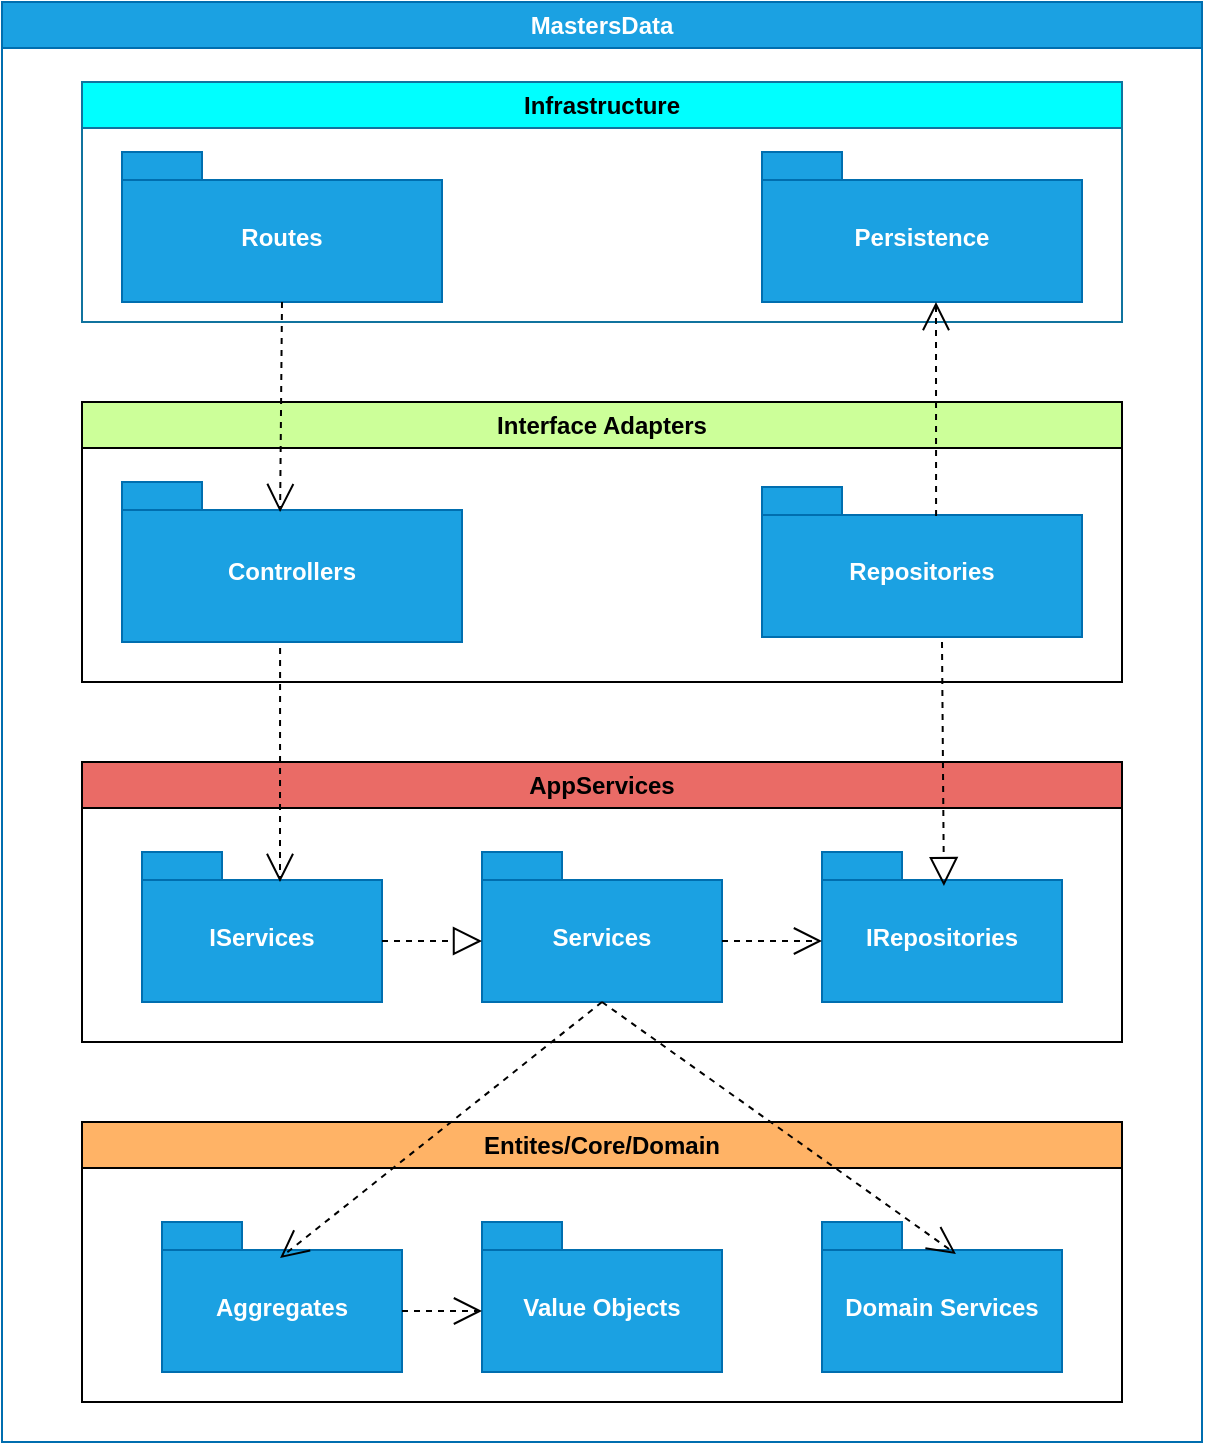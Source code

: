 <mxfile version="24.7.17">
  <diagram name="Página-1" id="zVN3cvOQS04HJxLIaK52">
    <mxGraphModel dx="1434" dy="836" grid="1" gridSize="10" guides="1" tooltips="1" connect="1" arrows="1" fold="1" page="1" pageScale="1" pageWidth="827" pageHeight="1169" math="0" shadow="0">
      <root>
        <mxCell id="0" />
        <mxCell id="1" parent="0" />
        <mxCell id="q1jWo2nVftPTS5bo5JQQ-11" value="MastersData" style="swimlane;whiteSpace=wrap;html=1;fillColor=#1ba1e2;fontColor=#ffffff;strokeColor=#006EAF;" vertex="1" parent="1">
          <mxGeometry x="160" y="40" width="600" height="720" as="geometry" />
        </mxCell>
        <mxCell id="q1jWo2nVftPTS5bo5JQQ-3" value="Infra&lt;span style=&quot;background-color: initial;&quot;&gt;structure&lt;/span&gt;" style="swimlane;whiteSpace=wrap;html=1;startSize=23;fillColor=#00FFFF;strokeColor=#10739e;" vertex="1" parent="q1jWo2nVftPTS5bo5JQQ-11">
          <mxGeometry x="40" y="40" width="520" height="120" as="geometry" />
        </mxCell>
        <mxCell id="q1jWo2nVftPTS5bo5JQQ-12" value="Routes" style="shape=folder;fontStyle=1;spacingTop=10;tabWidth=40;tabHeight=14;tabPosition=left;html=1;whiteSpace=wrap;fillColor=#1ba1e2;strokeColor=#006EAF;fontColor=#ffffff;" vertex="1" parent="q1jWo2nVftPTS5bo5JQQ-3">
          <mxGeometry x="20" y="35" width="160" height="75" as="geometry" />
        </mxCell>
        <mxCell id="q1jWo2nVftPTS5bo5JQQ-13" value="Persistence" style="shape=folder;fontStyle=1;spacingTop=10;tabWidth=40;tabHeight=14;tabPosition=left;html=1;whiteSpace=wrap;fillColor=#1ba1e2;fontColor=#ffffff;strokeColor=#006EAF;" vertex="1" parent="q1jWo2nVftPTS5bo5JQQ-3">
          <mxGeometry x="340" y="35" width="160" height="75" as="geometry" />
        </mxCell>
        <mxCell id="q1jWo2nVftPTS5bo5JQQ-9" value="Interface Adapters" style="swimlane;whiteSpace=wrap;html=1;fillColor=#CCFF99;" vertex="1" parent="q1jWo2nVftPTS5bo5JQQ-11">
          <mxGeometry x="40" y="200" width="520" height="140" as="geometry" />
        </mxCell>
        <mxCell id="q1jWo2nVftPTS5bo5JQQ-14" value="&lt;div&gt;Controllers&lt;/div&gt;" style="shape=folder;fontStyle=1;spacingTop=10;tabWidth=40;tabHeight=14;tabPosition=left;html=1;whiteSpace=wrap;fillColor=#1ba1e2;fontColor=#ffffff;strokeColor=#006EAF;" vertex="1" parent="q1jWo2nVftPTS5bo5JQQ-9">
          <mxGeometry x="20" y="40" width="170" height="80" as="geometry" />
        </mxCell>
        <mxCell id="q1jWo2nVftPTS5bo5JQQ-22" value="Repositories" style="shape=folder;fontStyle=1;spacingTop=10;tabWidth=40;tabHeight=14;tabPosition=left;html=1;whiteSpace=wrap;fillColor=#1ba1e2;fontColor=#ffffff;strokeColor=#006EAF;" vertex="1" parent="q1jWo2nVftPTS5bo5JQQ-9">
          <mxGeometry x="340" y="42.5" width="160" height="75" as="geometry" />
        </mxCell>
        <mxCell id="q1jWo2nVftPTS5bo5JQQ-10" value="AppServices" style="swimlane;whiteSpace=wrap;html=1;fillColor=#EA6B66;" vertex="1" parent="q1jWo2nVftPTS5bo5JQQ-11">
          <mxGeometry x="40" y="380" width="520" height="140" as="geometry" />
        </mxCell>
        <mxCell id="q1jWo2nVftPTS5bo5JQQ-19" value="Services" style="shape=folder;fontStyle=1;spacingTop=10;tabWidth=40;tabHeight=14;tabPosition=left;html=1;whiteSpace=wrap;fillColor=#1ba1e2;fontColor=#ffffff;strokeColor=#006EAF;" vertex="1" parent="q1jWo2nVftPTS5bo5JQQ-10">
          <mxGeometry x="200" y="45" width="120" height="75" as="geometry" />
        </mxCell>
        <mxCell id="q1jWo2nVftPTS5bo5JQQ-20" value="IServices" style="shape=folder;fontStyle=1;spacingTop=10;tabWidth=40;tabHeight=14;tabPosition=left;html=1;whiteSpace=wrap;fillColor=#1ba1e2;fontColor=#ffffff;strokeColor=#006EAF;" vertex="1" parent="q1jWo2nVftPTS5bo5JQQ-10">
          <mxGeometry x="30" y="45" width="120" height="75" as="geometry" />
        </mxCell>
        <mxCell id="q1jWo2nVftPTS5bo5JQQ-21" value="IRepositories" style="shape=folder;fontStyle=1;spacingTop=10;tabWidth=40;tabHeight=14;tabPosition=left;html=1;whiteSpace=wrap;fillColor=#1ba1e2;fontColor=#ffffff;strokeColor=#006EAF;" vertex="1" parent="q1jWo2nVftPTS5bo5JQQ-10">
          <mxGeometry x="370" y="45" width="120" height="75" as="geometry" />
        </mxCell>
        <mxCell id="q1jWo2nVftPTS5bo5JQQ-27" value="" style="endArrow=block;dashed=1;endFill=0;endSize=12;html=1;rounded=0;exitX=0;exitY=0;exitDx=120;exitDy=44.5;exitPerimeter=0;entryX=0;entryY=0;entryDx=0;entryDy=44.5;entryPerimeter=0;" edge="1" parent="q1jWo2nVftPTS5bo5JQQ-10" source="q1jWo2nVftPTS5bo5JQQ-20" target="q1jWo2nVftPTS5bo5JQQ-19">
          <mxGeometry width="160" relative="1" as="geometry">
            <mxPoint x="130" y="-20" as="sourcePoint" />
            <mxPoint x="290" y="-20" as="targetPoint" />
          </mxGeometry>
        </mxCell>
        <mxCell id="q1jWo2nVftPTS5bo5JQQ-28" value="" style="endArrow=open;endSize=12;dashed=1;html=1;rounded=0;entryX=0;entryY=0;entryDx=0;entryDy=44.5;entryPerimeter=0;strokeColor=default;exitX=0;exitY=0;exitDx=120;exitDy=44.5;exitPerimeter=0;" edge="1" parent="q1jWo2nVftPTS5bo5JQQ-10" source="q1jWo2nVftPTS5bo5JQQ-19" target="q1jWo2nVftPTS5bo5JQQ-21">
          <mxGeometry width="160" relative="1" as="geometry">
            <mxPoint x="332" y="100" as="sourcePoint" />
            <mxPoint x="330" y="220" as="targetPoint" />
            <Array as="points" />
          </mxGeometry>
        </mxCell>
        <mxCell id="q1jWo2nVftPTS5bo5JQQ-8" value="Entites/Core/Domain" style="swimlane;whiteSpace=wrap;html=1;fillColor=#FFB366;" vertex="1" parent="q1jWo2nVftPTS5bo5JQQ-11">
          <mxGeometry x="40" y="560" width="520" height="140" as="geometry" />
        </mxCell>
        <mxCell id="q1jWo2nVftPTS5bo5JQQ-23" value="Aggregates" style="shape=folder;fontStyle=1;spacingTop=10;tabWidth=40;tabHeight=14;tabPosition=left;html=1;whiteSpace=wrap;fillColor=#1ba1e2;fontColor=#ffffff;strokeColor=#006EAF;" vertex="1" parent="q1jWo2nVftPTS5bo5JQQ-8">
          <mxGeometry x="40" y="50" width="120" height="75" as="geometry" />
        </mxCell>
        <mxCell id="q1jWo2nVftPTS5bo5JQQ-32" value="Value Objects" style="shape=folder;fontStyle=1;spacingTop=10;tabWidth=40;tabHeight=14;tabPosition=left;html=1;whiteSpace=wrap;fillColor=#1ba1e2;fontColor=#ffffff;strokeColor=#006EAF;" vertex="1" parent="q1jWo2nVftPTS5bo5JQQ-8">
          <mxGeometry x="200" y="50" width="120" height="75" as="geometry" />
        </mxCell>
        <mxCell id="q1jWo2nVftPTS5bo5JQQ-34" value="Domain Services" style="shape=folder;fontStyle=1;spacingTop=10;tabWidth=40;tabHeight=14;tabPosition=left;html=1;whiteSpace=wrap;fillColor=#1ba1e2;fontColor=#ffffff;strokeColor=#006EAF;" vertex="1" parent="q1jWo2nVftPTS5bo5JQQ-8">
          <mxGeometry x="370" y="50" width="120" height="75" as="geometry" />
        </mxCell>
        <mxCell id="q1jWo2nVftPTS5bo5JQQ-36" value="" style="endArrow=open;endSize=12;dashed=1;html=1;rounded=0;entryX=0;entryY=0;entryDx=0;entryDy=44.5;entryPerimeter=0;strokeColor=default;exitX=0;exitY=0;exitDx=120;exitDy=44.5;exitPerimeter=0;" edge="1" parent="q1jWo2nVftPTS5bo5JQQ-8" source="q1jWo2nVftPTS5bo5JQQ-23" target="q1jWo2nVftPTS5bo5JQQ-32">
          <mxGeometry width="160" relative="1" as="geometry">
            <mxPoint x="270" y="-50" as="sourcePoint" />
            <mxPoint x="109" y="78" as="targetPoint" />
            <Array as="points" />
          </mxGeometry>
        </mxCell>
        <mxCell id="q1jWo2nVftPTS5bo5JQQ-24" value="" style="endArrow=open;endSize=12;dashed=1;html=1;rounded=0;exitX=0.5;exitY=1;exitDx=0;exitDy=0;exitPerimeter=0;entryX=0.465;entryY=0.188;entryDx=0;entryDy=0;entryPerimeter=0;strokeColor=default;" edge="1" parent="q1jWo2nVftPTS5bo5JQQ-11" source="q1jWo2nVftPTS5bo5JQQ-12" target="q1jWo2nVftPTS5bo5JQQ-14">
          <mxGeometry width="160" relative="1" as="geometry">
            <mxPoint x="170" y="360" as="sourcePoint" />
            <mxPoint x="330" y="360" as="targetPoint" />
            <Array as="points" />
          </mxGeometry>
        </mxCell>
        <mxCell id="q1jWo2nVftPTS5bo5JQQ-25" value="" style="endArrow=open;endSize=12;dashed=1;html=1;rounded=0;entryX=0.575;entryY=0.2;entryDx=0;entryDy=0;entryPerimeter=0;strokeColor=default;exitX=0.465;exitY=1.038;exitDx=0;exitDy=0;exitPerimeter=0;" edge="1" parent="q1jWo2nVftPTS5bo5JQQ-11" source="q1jWo2nVftPTS5bo5JQQ-14" target="q1jWo2nVftPTS5bo5JQQ-20">
          <mxGeometry width="160" relative="1" as="geometry">
            <mxPoint x="139" y="330" as="sourcePoint" />
            <mxPoint x="140" y="415" as="targetPoint" />
            <Array as="points" />
          </mxGeometry>
        </mxCell>
        <mxCell id="q1jWo2nVftPTS5bo5JQQ-26" value="" style="endArrow=open;endSize=12;dashed=1;html=1;rounded=0;entryX=0.492;entryY=0.24;entryDx=0;entryDy=0;entryPerimeter=0;strokeColor=default;exitX=0.5;exitY=1;exitDx=0;exitDy=0;exitPerimeter=0;" edge="1" parent="q1jWo2nVftPTS5bo5JQQ-11" source="q1jWo2nVftPTS5bo5JQQ-19" target="q1jWo2nVftPTS5bo5JQQ-23">
          <mxGeometry width="160" relative="1" as="geometry">
            <mxPoint x="132" y="500" as="sourcePoint" />
            <mxPoint x="130" y="620" as="targetPoint" />
            <Array as="points" />
          </mxGeometry>
        </mxCell>
        <mxCell id="q1jWo2nVftPTS5bo5JQQ-29" value="" style="endArrow=block;dashed=1;endFill=0;endSize=12;html=1;rounded=0;entryX=0.508;entryY=0.227;entryDx=0;entryDy=0;entryPerimeter=0;" edge="1" parent="q1jWo2nVftPTS5bo5JQQ-11" target="q1jWo2nVftPTS5bo5JQQ-21">
          <mxGeometry width="160" relative="1" as="geometry">
            <mxPoint x="470" y="320" as="sourcePoint" />
            <mxPoint x="250" y="480" as="targetPoint" />
          </mxGeometry>
        </mxCell>
        <mxCell id="q1jWo2nVftPTS5bo5JQQ-30" value="" style="endArrow=open;endSize=12;dashed=1;html=1;rounded=0;exitX=0.544;exitY=0.193;exitDx=0;exitDy=0;exitPerimeter=0;strokeColor=default;" edge="1" parent="q1jWo2nVftPTS5bo5JQQ-11" source="q1jWo2nVftPTS5bo5JQQ-22">
          <mxGeometry width="160" relative="1" as="geometry">
            <mxPoint x="150" y="160" as="sourcePoint" />
            <mxPoint x="467" y="150" as="targetPoint" />
            <Array as="points" />
          </mxGeometry>
        </mxCell>
        <mxCell id="q1jWo2nVftPTS5bo5JQQ-35" value="" style="endArrow=open;endSize=12;dashed=1;html=1;rounded=0;entryX=0.558;entryY=0.213;entryDx=0;entryDy=0;entryPerimeter=0;strokeColor=default;exitX=0.5;exitY=1;exitDx=0;exitDy=0;exitPerimeter=0;" edge="1" parent="q1jWo2nVftPTS5bo5JQQ-11" source="q1jWo2nVftPTS5bo5JQQ-19" target="q1jWo2nVftPTS5bo5JQQ-34">
          <mxGeometry width="160" relative="1" as="geometry">
            <mxPoint x="310" y="510" as="sourcePoint" />
            <mxPoint x="149" y="638" as="targetPoint" />
            <Array as="points" />
          </mxGeometry>
        </mxCell>
      </root>
    </mxGraphModel>
  </diagram>
</mxfile>
